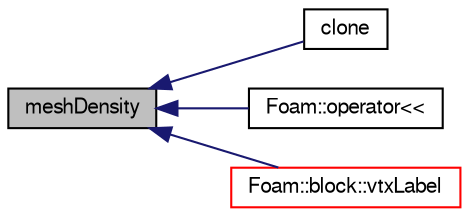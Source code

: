 digraph "meshDensity"
{
  bgcolor="transparent";
  edge [fontname="FreeSans",fontsize="10",labelfontname="FreeSans",labelfontsize="10"];
  node [fontname="FreeSans",fontsize="10",shape=record];
  rankdir="LR";
  Node141 [label="meshDensity",height=0.2,width=0.4,color="black", fillcolor="grey75", style="filled", fontcolor="black"];
  Node141 -> Node142 [dir="back",color="midnightblue",fontsize="10",style="solid",fontname="FreeSans"];
  Node142 [label="clone",height=0.2,width=0.4,color="black",URL="$a24714.html#a404c9f17b14ccdfc08016228286a0431",tooltip="Clone. "];
  Node141 -> Node143 [dir="back",color="midnightblue",fontsize="10",style="solid",fontname="FreeSans"];
  Node143 [label="Foam::operator\<\<",height=0.2,width=0.4,color="black",URL="$a21124.html#a0034a9c9396a3cb4f02f594753f5a989"];
  Node141 -> Node144 [dir="back",color="midnightblue",fontsize="10",style="solid",fontname="FreeSans"];
  Node144 [label="Foam::block::vtxLabel",height=0.2,width=0.4,color="red",URL="$a24710.html#ab00b258216fe0243014d43eabeb41845",tooltip="Vertex label offset for a particular i,j,k position. "];
}
